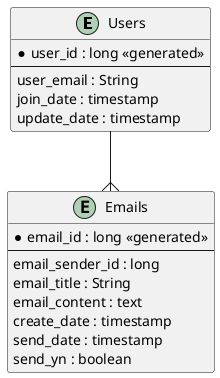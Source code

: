 @startuml
entity "Users" as e01 {
  *user_id : long <<generated>>
  --
  user_email : String
  join_date : timestamp
  update_date : timestamp
}

entity "Emails" as e02 {
  *email_id : long <<generated>>
  --
  email_sender_id : long
  email_title : String
  email_content : text
  create_date : timestamp
  send_date : timestamp
  send_yn : boolean
}

e01 --{ e02
@enduml
